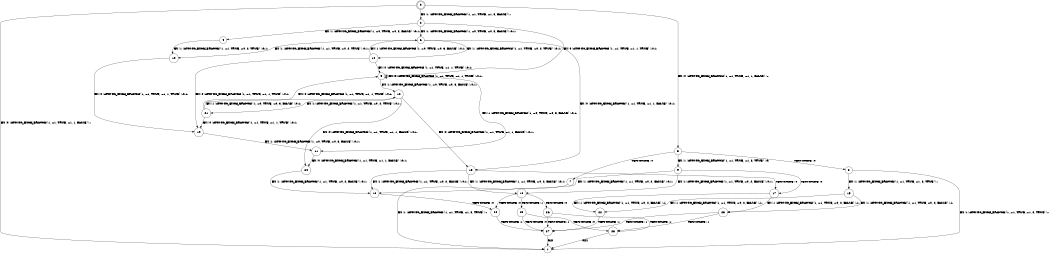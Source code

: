 digraph BCG {
size = "7, 10.5";
center = TRUE;
node [shape = circle];
0 [peripheries = 2];
0 -> 1 [label = "EX !0 !ATOMIC_EXCH_BRANCH (1, +1, TRUE, +1, 1, FALSE) !::"];
0 -> 2 [label = "EX !1 !ATOMIC_EXCH_BRANCH (1, +1, TRUE, +1, 3, FALSE) !::"];
0 -> 3 [label = "EX !0 !ATOMIC_EXCH_BRANCH (1, +1, TRUE, +1, 1, FALSE) !::"];
2 -> 4 [label = "EX !1 !ATOMIC_EXCH_BRANCH (1, +0, TRUE, +0, 3, FALSE) !:0:1:"];
2 -> 5 [label = "EX !0 !ATOMIC_EXCH_BRANCH (1, +1, TRUE, +1, 1, TRUE) !:0:1:"];
2 -> 6 [label = "EX !1 !ATOMIC_EXCH_BRANCH (1, +0, TRUE, +0, 3, FALSE) !:0:1:"];
3 -> 7 [label = "TERMINATE !0"];
3 -> 8 [label = "TERMINATE !0"];
3 -> 9 [label = "EX !1 !ATOMIC_EXCH_BRANCH (1, +1, TRUE, +1, 3, TRUE) !:0:"];
4 -> 10 [label = "EX !1 !ATOMIC_EXCH_BRANCH (1, +1, TRUE, +0, 2, TRUE) !:0:1:"];
5 -> 11 [label = "EX !1 !ATOMIC_EXCH_BRANCH (1, +0, TRUE, +0, 3, FALSE) !:0:1:"];
5 -> 12 [label = "EX !1 !ATOMIC_EXCH_BRANCH (1, +0, TRUE, +0, 3, FALSE) !:0:1:"];
5 -> 5 [label = "EX !0 !ATOMIC_EXCH_BRANCH (1, +1, TRUE, +1, 1, TRUE) !:0:1:"];
6 -> 10 [label = "EX !1 !ATOMIC_EXCH_BRANCH (1, +1, TRUE, +0, 2, TRUE) !:0:1:"];
6 -> 13 [label = "EX !0 !ATOMIC_EXCH_BRANCH (1, +1, TRUE, +1, 1, FALSE) !:0:1:"];
6 -> 14 [label = "EX !1 !ATOMIC_EXCH_BRANCH (1, +1, TRUE, +0, 2, TRUE) !:0:1:"];
7 -> 1 [label = "EX !1 !ATOMIC_EXCH_BRANCH (1, +1, TRUE, +1, 3, TRUE) !::"];
8 -> 1 [label = "EX !1 !ATOMIC_EXCH_BRANCH (1, +1, TRUE, +1, 3, TRUE) !::"];
8 -> 15 [label = "EX !1 !ATOMIC_EXCH_BRANCH (1, +1, TRUE, +1, 3, TRUE) !::"];
9 -> 16 [label = "EX !1 !ATOMIC_EXCH_BRANCH (1, +1, TRUE, +0, 2, FALSE) !:0:1:"];
9 -> 17 [label = "TERMINATE !0"];
9 -> 18 [label = "EX !1 !ATOMIC_EXCH_BRANCH (1, +1, TRUE, +0, 2, FALSE) !:0:1:"];
10 -> 19 [label = "EX !0 !ATOMIC_EXCH_BRANCH (1, +1, TRUE, +1, 1, TRUE) !:0:1:"];
11 -> 20 [label = "EX !0 !ATOMIC_EXCH_BRANCH (1, +1, TRUE, +1, 1, FALSE) !:0:1:"];
12 -> 20 [label = "EX !0 !ATOMIC_EXCH_BRANCH (1, +1, TRUE, +1, 1, FALSE) !:0:1:"];
12 -> 21 [label = "EX !1 !ATOMIC_EXCH_BRANCH (1, +1, TRUE, +0, 2, TRUE) !:0:1:"];
12 -> 13 [label = "EX !0 !ATOMIC_EXCH_BRANCH (1, +1, TRUE, +1, 1, FALSE) !:0:1:"];
13 -> 16 [label = "EX !1 !ATOMIC_EXCH_BRANCH (1, +1, TRUE, +0, 2, FALSE) !:0:1:"];
13 -> 17 [label = "TERMINATE !0"];
13 -> 18 [label = "EX !1 !ATOMIC_EXCH_BRANCH (1, +1, TRUE, +0, 2, FALSE) !:0:1:"];
14 -> 19 [label = "EX !0 !ATOMIC_EXCH_BRANCH (1, +1, TRUE, +1, 1, TRUE) !:0:1:"];
14 -> 5 [label = "EX !0 !ATOMIC_EXCH_BRANCH (1, +1, TRUE, +1, 1, TRUE) !:0:1:"];
14 -> 6 [label = "EX !1 !ATOMIC_EXCH_BRANCH (1, +0, TRUE, +0, 3, FALSE) !:0:1:"];
15 -> 22 [label = "EX !1 !ATOMIC_EXCH_BRANCH (1, +1, TRUE, +0, 2, FALSE) !:1:"];
15 -> 23 [label = "EX !1 !ATOMIC_EXCH_BRANCH (1, +1, TRUE, +0, 2, FALSE) !:1:"];
16 -> 24 [label = "TERMINATE !0"];
17 -> 22 [label = "EX !1 !ATOMIC_EXCH_BRANCH (1, +1, TRUE, +0, 2, FALSE) !:1:"];
17 -> 23 [label = "EX !1 !ATOMIC_EXCH_BRANCH (1, +1, TRUE, +0, 2, FALSE) !:1:"];
18 -> 24 [label = "TERMINATE !0"];
18 -> 25 [label = "TERMINATE !1"];
18 -> 26 [label = "TERMINATE !0"];
19 -> 11 [label = "EX !1 !ATOMIC_EXCH_BRANCH (1, +0, TRUE, +0, 3, FALSE) !:0:1:"];
20 -> 16 [label = "EX !1 !ATOMIC_EXCH_BRANCH (1, +1, TRUE, +0, 2, FALSE) !:0:1:"];
21 -> 19 [label = "EX !0 !ATOMIC_EXCH_BRANCH (1, +1, TRUE, +1, 1, TRUE) !:0:1:"];
21 -> 12 [label = "EX !1 !ATOMIC_EXCH_BRANCH (1, +0, TRUE, +0, 3, FALSE) !:0:1:"];
21 -> 5 [label = "EX !0 !ATOMIC_EXCH_BRANCH (1, +1, TRUE, +1, 1, TRUE) !:0:1:"];
22 -> 27 [label = "TERMINATE !1"];
23 -> 27 [label = "TERMINATE !1"];
23 -> 28 [label = "TERMINATE !1"];
24 -> 27 [label = "TERMINATE !1"];
25 -> 27 [label = "TERMINATE !0"];
25 -> 28 [label = "TERMINATE !0"];
26 -> 27 [label = "TERMINATE !1"];
26 -> 28 [label = "TERMINATE !1"];
27 -> 1 [label = "exit"];
28 -> 1 [label = "exit"];
}
